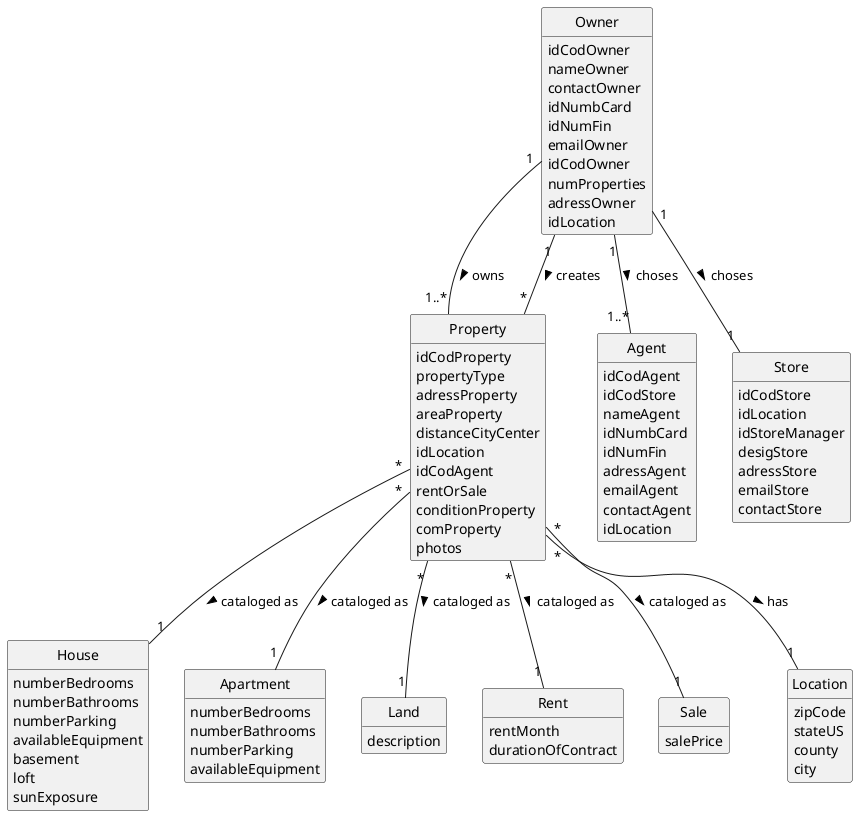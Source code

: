 @startuml
skinparam monochrome true
skinparam packageStyle rectangle
skinparam shadowing false

'left to right direction

skinparam classAttributeIconSize 0

hide circle
hide methods

'title Domain Model

'class Platform {
'  -description
'}

class Owner {
    idCodOwner
    nameOwner
    contactOwner
    idNumbCard
    idNumFin
    emailOwner
    idCodOwner
    numProperties
    adressOwner
    idLocation
}

class Property {
    idCodProperty
    propertyType
    adressProperty
    areaProperty
    distanceCityCenter
    idLocation
    idCodAgent
    rentOrSale
    conditionProperty
    comProperty
    photos
}

class House{
    numberBedrooms
    numberBathrooms
    numberParking
    availableEquipment
    basement
    loft
    sunExposure
}

class Apartment{
    numberBedrooms
    numberBathrooms
    numberParking
    availableEquipment
}

class Land{
    description
}
class Rent {
    rentMonth
    durationOfContract
}
class Sale {
    salePrice
}

class Location {
    zipCode
    stateUS
    county
    city
}

class Agent {
    idCodAgent
    idCodStore
    nameAgent
    idNumbCard
    idNumFin
    adressAgent
    emailAgent
    contactAgent
    idLocation
}

class Store{
    idCodStore
    idLocation
    idStoreManager
    desigStore
    adressStore
    emailStore
    contactStore
}

Owner "1" -- "1..*" Property: owns >
Owner "1" -- "1..*" Agent: choses >
Owner "1" -- "1" Store: choses >
Owner "1" -- "*" Property : creates >
Property "*" -- "1" House: cataloged as >
Property "*" -- "1" Apartment: cataloged as >
Property "*" -- "1" Land: cataloged as >
Property "*" -- "1" Rent: cataloged as >
Property "*" -- "1" Sale: cataloged as >
Property "*" -- "1" Location: has >

@enduml